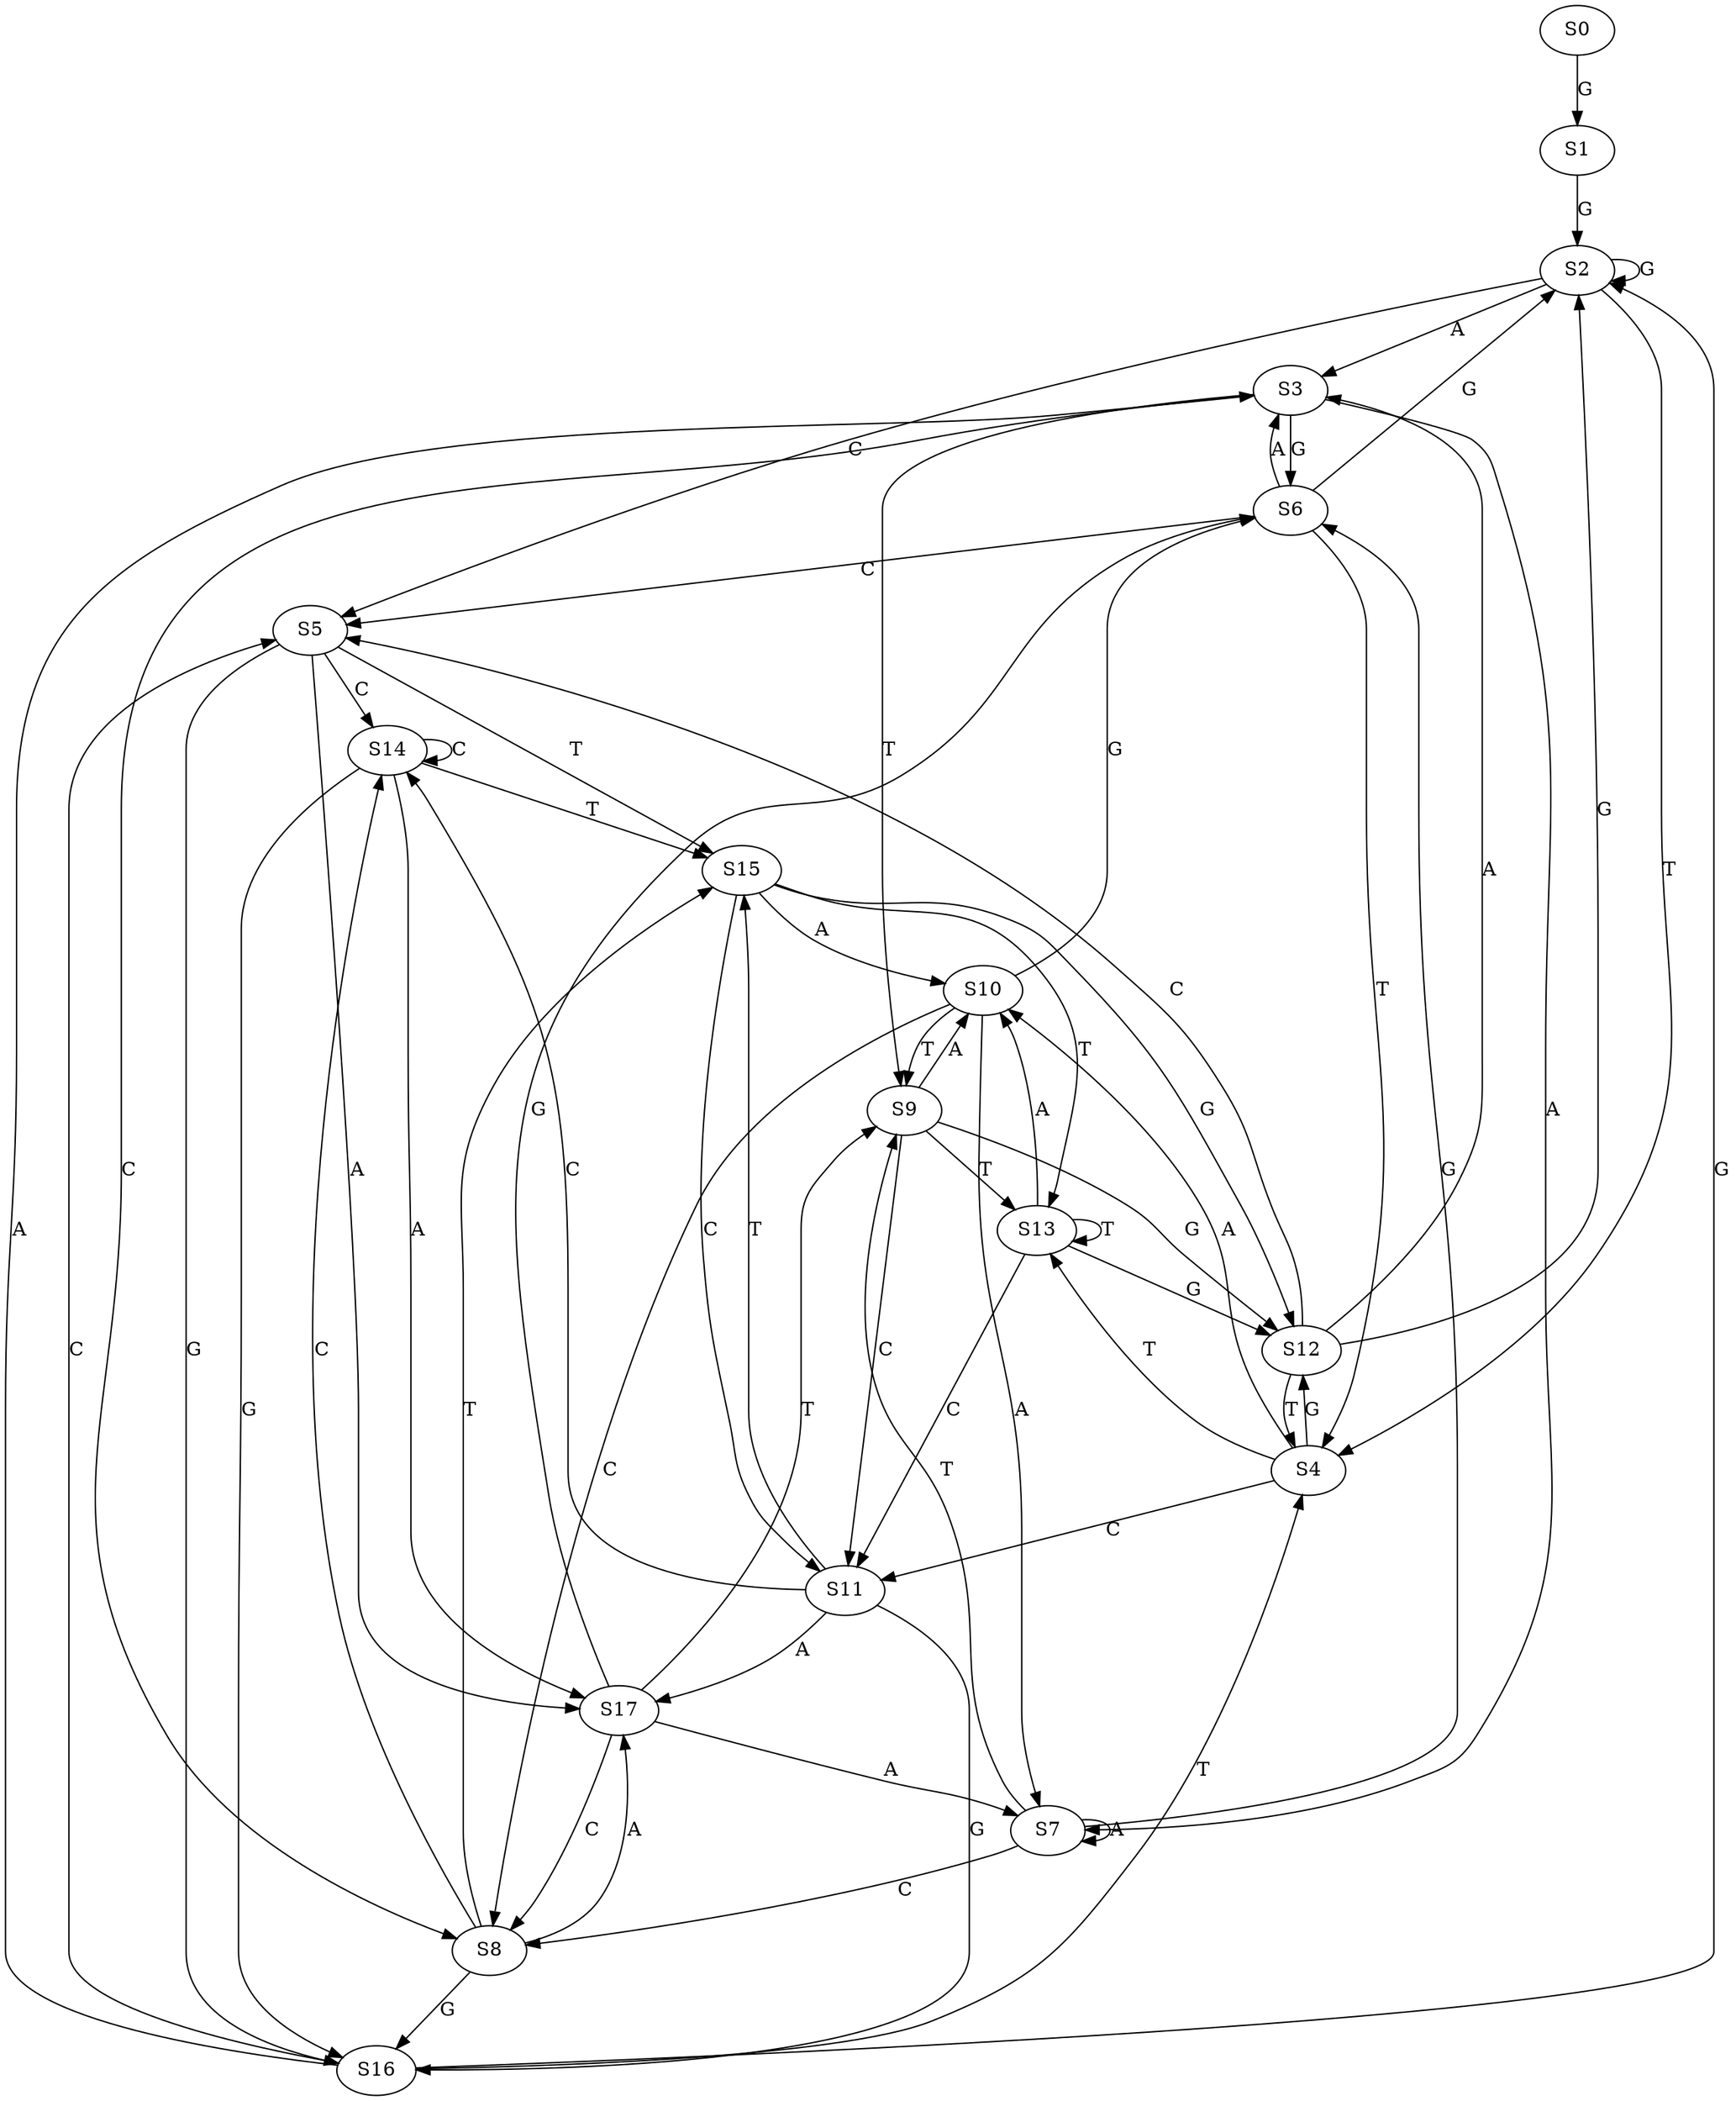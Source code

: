 strict digraph  {
	S0 -> S1 [ label = G ];
	S1 -> S2 [ label = G ];
	S2 -> S3 [ label = A ];
	S2 -> S4 [ label = T ];
	S2 -> S2 [ label = G ];
	S2 -> S5 [ label = C ];
	S3 -> S6 [ label = G ];
	S3 -> S7 [ label = A ];
	S3 -> S8 [ label = C ];
	S3 -> S9 [ label = T ];
	S4 -> S10 [ label = A ];
	S4 -> S11 [ label = C ];
	S4 -> S12 [ label = G ];
	S4 -> S13 [ label = T ];
	S5 -> S14 [ label = C ];
	S5 -> S15 [ label = T ];
	S5 -> S16 [ label = G ];
	S5 -> S17 [ label = A ];
	S6 -> S4 [ label = T ];
	S6 -> S2 [ label = G ];
	S6 -> S3 [ label = A ];
	S6 -> S5 [ label = C ];
	S7 -> S9 [ label = T ];
	S7 -> S8 [ label = C ];
	S7 -> S6 [ label = G ];
	S7 -> S7 [ label = A ];
	S8 -> S17 [ label = A ];
	S8 -> S15 [ label = T ];
	S8 -> S14 [ label = C ];
	S8 -> S16 [ label = G ];
	S9 -> S10 [ label = A ];
	S9 -> S11 [ label = C ];
	S9 -> S12 [ label = G ];
	S9 -> S13 [ label = T ];
	S10 -> S6 [ label = G ];
	S10 -> S9 [ label = T ];
	S10 -> S7 [ label = A ];
	S10 -> S8 [ label = C ];
	S11 -> S15 [ label = T ];
	S11 -> S16 [ label = G ];
	S11 -> S14 [ label = C ];
	S11 -> S17 [ label = A ];
	S12 -> S3 [ label = A ];
	S12 -> S4 [ label = T ];
	S12 -> S5 [ label = C ];
	S12 -> S2 [ label = G ];
	S13 -> S11 [ label = C ];
	S13 -> S10 [ label = A ];
	S13 -> S12 [ label = G ];
	S13 -> S13 [ label = T ];
	S14 -> S16 [ label = G ];
	S14 -> S14 [ label = C ];
	S14 -> S17 [ label = A ];
	S14 -> S15 [ label = T ];
	S15 -> S12 [ label = G ];
	S15 -> S11 [ label = C ];
	S15 -> S10 [ label = A ];
	S15 -> S13 [ label = T ];
	S16 -> S2 [ label = G ];
	S16 -> S4 [ label = T ];
	S16 -> S3 [ label = A ];
	S16 -> S5 [ label = C ];
	S17 -> S6 [ label = G ];
	S17 -> S9 [ label = T ];
	S17 -> S8 [ label = C ];
	S17 -> S7 [ label = A ];
}
